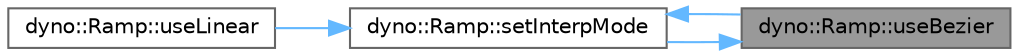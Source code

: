 digraph "dyno::Ramp::useBezier"
{
 // LATEX_PDF_SIZE
  bgcolor="transparent";
  edge [fontname=Helvetica,fontsize=10,labelfontname=Helvetica,labelfontsize=10];
  node [fontname=Helvetica,fontsize=10,shape=box,height=0.2,width=0.4];
  rankdir="RL";
  Node1 [id="Node000001",label="dyno::Ramp::useBezier",height=0.2,width=0.4,color="gray40", fillcolor="grey60", style="filled", fontcolor="black",tooltip=" "];
  Node1 -> Node2 [id="edge1_Node000001_Node000002",dir="back",color="steelblue1",style="solid",tooltip=" "];
  Node2 [id="Node000002",label="dyno::Ramp::setInterpMode",height=0.2,width=0.4,color="grey40", fillcolor="white", style="filled",URL="$classdyno_1_1_ramp.html#ac8ec540c405640e08fcfb356a350633b",tooltip=" "];
  Node2 -> Node1 [id="edge2_Node000002_Node000001",dir="back",color="steelblue1",style="solid",tooltip=" "];
  Node2 -> Node3 [id="edge3_Node000002_Node000003",dir="back",color="steelblue1",style="solid",tooltip=" "];
  Node3 [id="Node000003",label="dyno::Ramp::useLinear",height=0.2,width=0.4,color="grey40", fillcolor="white", style="filled",URL="$classdyno_1_1_ramp.html#a3291791f8bcac7c261e8f9b35668ad58",tooltip=" "];
}
